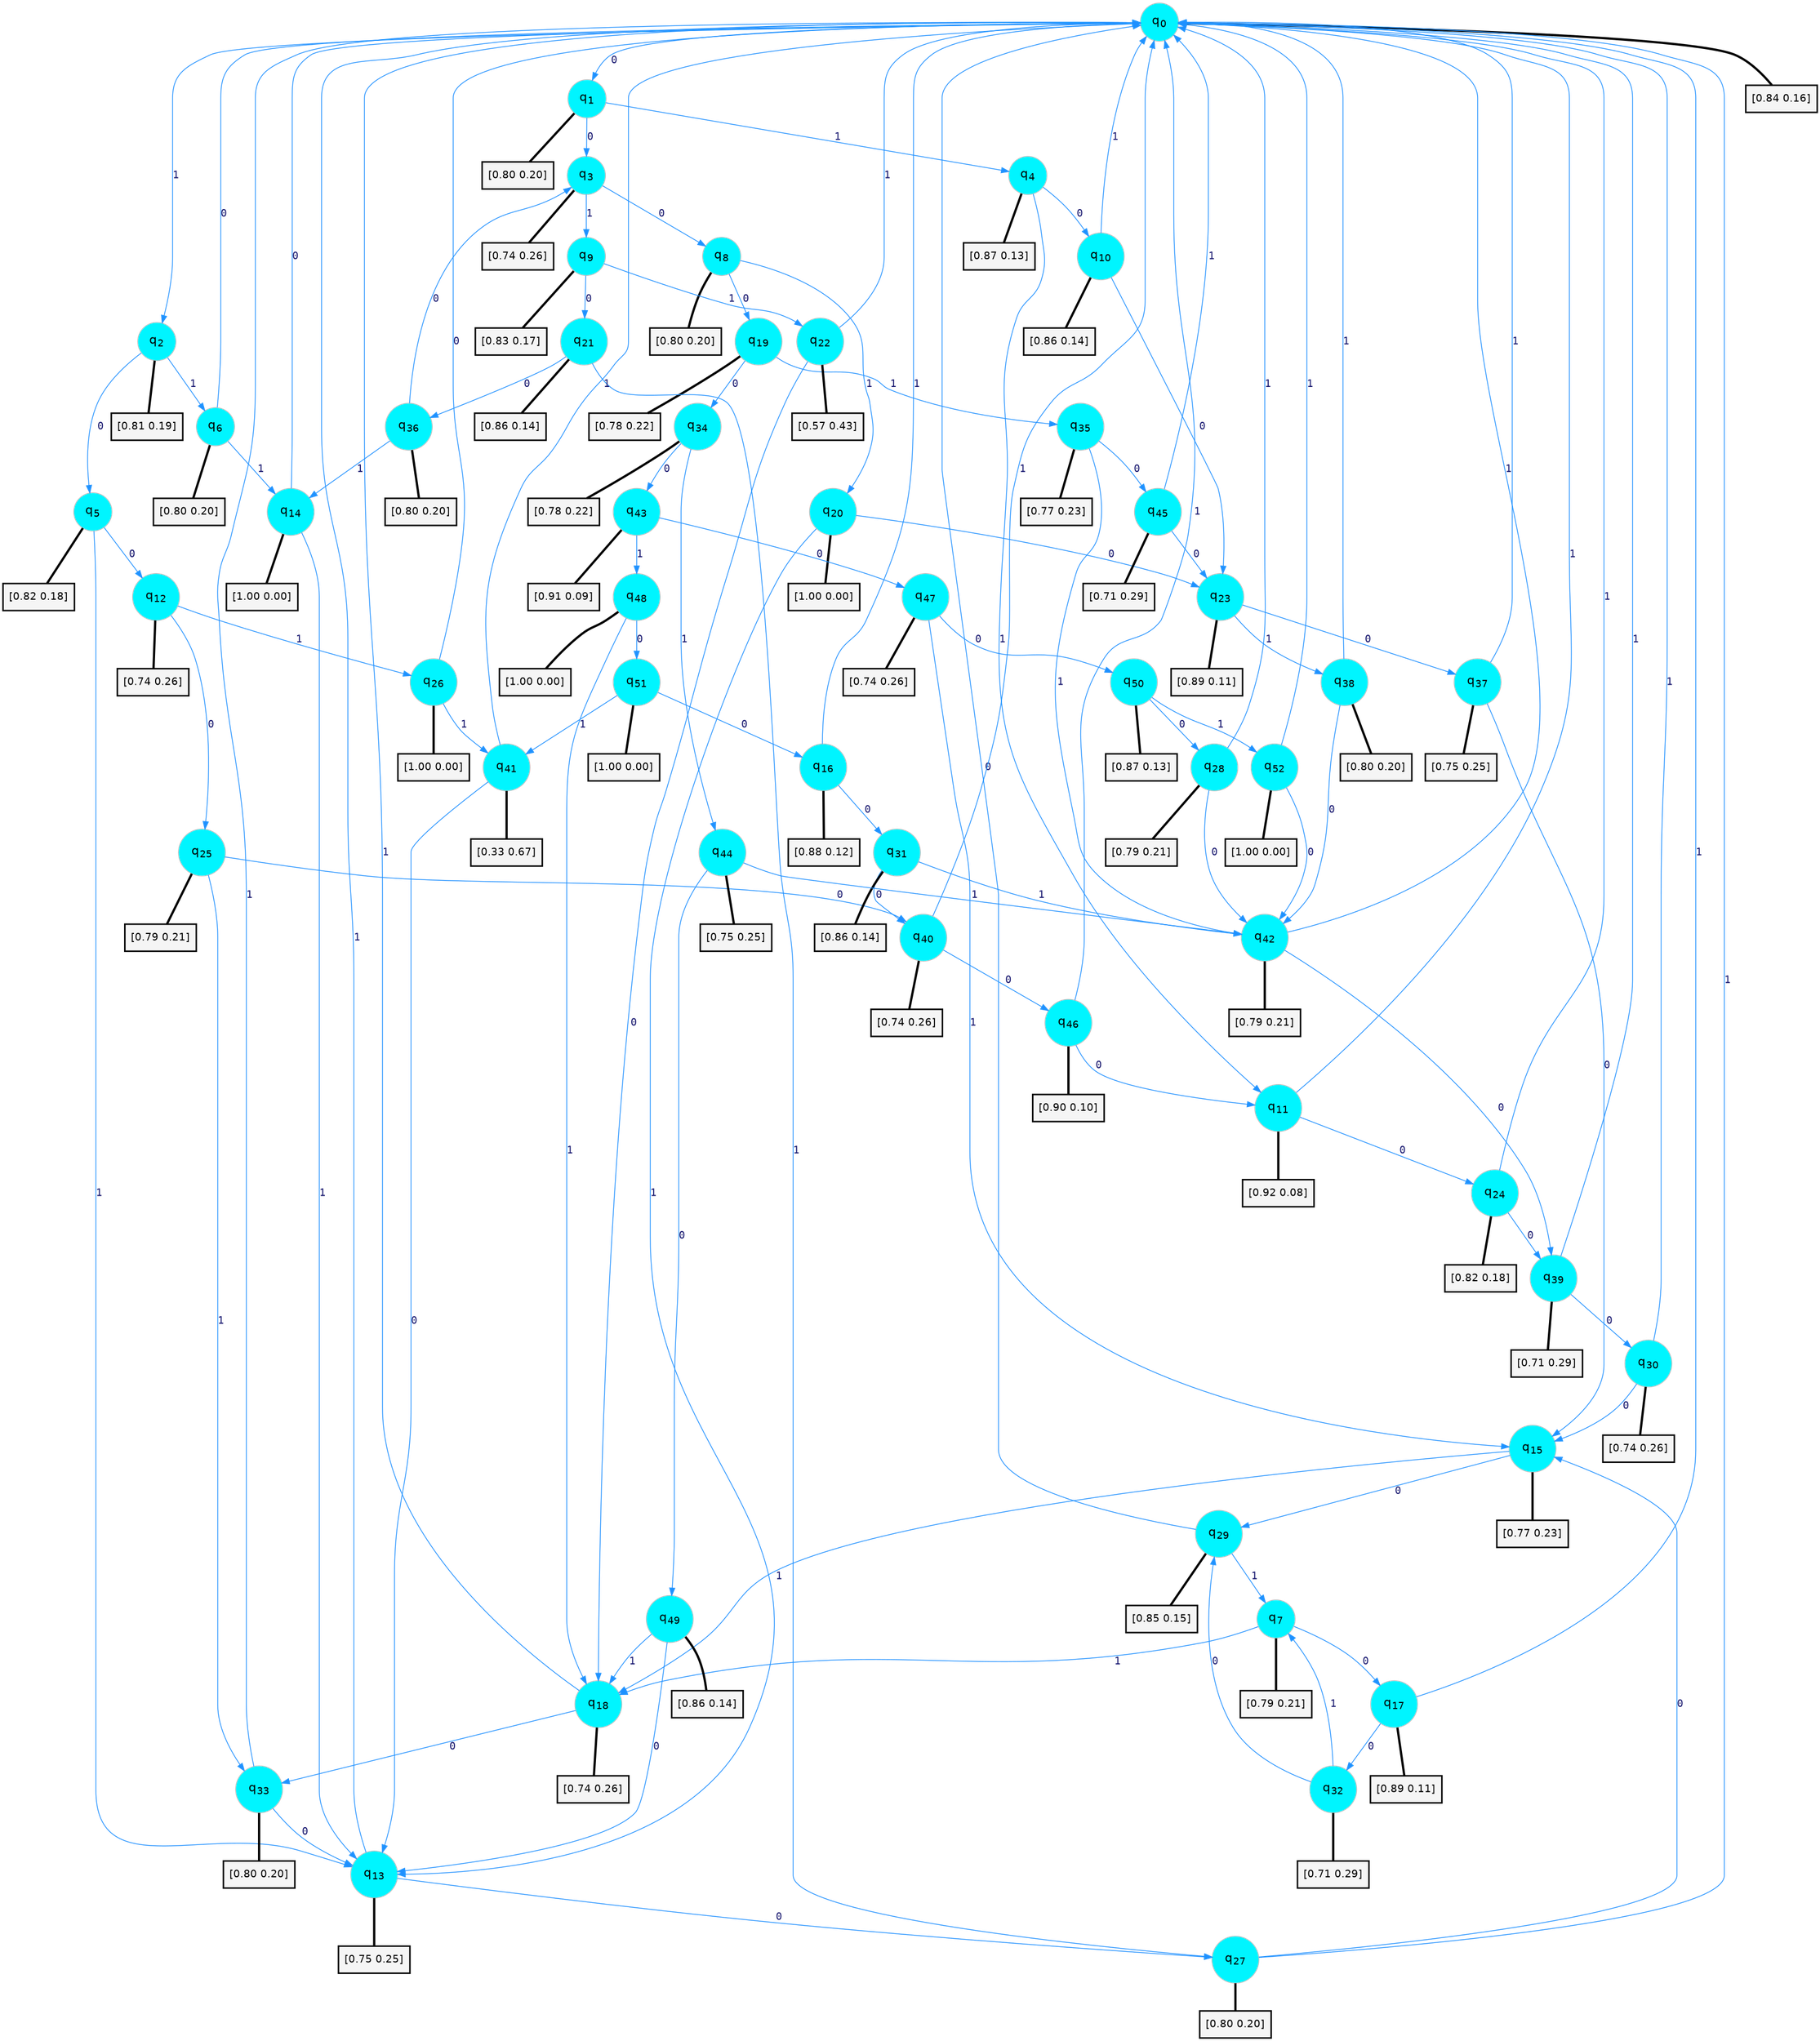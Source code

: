 digraph G {
graph [
bgcolor=transparent, dpi=300, rankdir=TD, size="40,25"];
node [
color=gray, fillcolor=turquoise1, fontcolor=black, fontname=Helvetica, fontsize=16, fontweight=bold, shape=circle, style=filled];
edge [
arrowsize=1, color=dodgerblue1, fontcolor=midnightblue, fontname=courier, fontweight=bold, penwidth=1, style=solid, weight=20];
0[label=<q<SUB>0</SUB>>];
1[label=<q<SUB>1</SUB>>];
2[label=<q<SUB>2</SUB>>];
3[label=<q<SUB>3</SUB>>];
4[label=<q<SUB>4</SUB>>];
5[label=<q<SUB>5</SUB>>];
6[label=<q<SUB>6</SUB>>];
7[label=<q<SUB>7</SUB>>];
8[label=<q<SUB>8</SUB>>];
9[label=<q<SUB>9</SUB>>];
10[label=<q<SUB>10</SUB>>];
11[label=<q<SUB>11</SUB>>];
12[label=<q<SUB>12</SUB>>];
13[label=<q<SUB>13</SUB>>];
14[label=<q<SUB>14</SUB>>];
15[label=<q<SUB>15</SUB>>];
16[label=<q<SUB>16</SUB>>];
17[label=<q<SUB>17</SUB>>];
18[label=<q<SUB>18</SUB>>];
19[label=<q<SUB>19</SUB>>];
20[label=<q<SUB>20</SUB>>];
21[label=<q<SUB>21</SUB>>];
22[label=<q<SUB>22</SUB>>];
23[label=<q<SUB>23</SUB>>];
24[label=<q<SUB>24</SUB>>];
25[label=<q<SUB>25</SUB>>];
26[label=<q<SUB>26</SUB>>];
27[label=<q<SUB>27</SUB>>];
28[label=<q<SUB>28</SUB>>];
29[label=<q<SUB>29</SUB>>];
30[label=<q<SUB>30</SUB>>];
31[label=<q<SUB>31</SUB>>];
32[label=<q<SUB>32</SUB>>];
33[label=<q<SUB>33</SUB>>];
34[label=<q<SUB>34</SUB>>];
35[label=<q<SUB>35</SUB>>];
36[label=<q<SUB>36</SUB>>];
37[label=<q<SUB>37</SUB>>];
38[label=<q<SUB>38</SUB>>];
39[label=<q<SUB>39</SUB>>];
40[label=<q<SUB>40</SUB>>];
41[label=<q<SUB>41</SUB>>];
42[label=<q<SUB>42</SUB>>];
43[label=<q<SUB>43</SUB>>];
44[label=<q<SUB>44</SUB>>];
45[label=<q<SUB>45</SUB>>];
46[label=<q<SUB>46</SUB>>];
47[label=<q<SUB>47</SUB>>];
48[label=<q<SUB>48</SUB>>];
49[label=<q<SUB>49</SUB>>];
50[label=<q<SUB>50</SUB>>];
51[label=<q<SUB>51</SUB>>];
52[label=<q<SUB>52</SUB>>];
53[label="[0.84 0.16]", shape=box,fontcolor=black, fontname=Helvetica, fontsize=14, penwidth=2, fillcolor=whitesmoke,color=black];
54[label="[0.80 0.20]", shape=box,fontcolor=black, fontname=Helvetica, fontsize=14, penwidth=2, fillcolor=whitesmoke,color=black];
55[label="[0.81 0.19]", shape=box,fontcolor=black, fontname=Helvetica, fontsize=14, penwidth=2, fillcolor=whitesmoke,color=black];
56[label="[0.74 0.26]", shape=box,fontcolor=black, fontname=Helvetica, fontsize=14, penwidth=2, fillcolor=whitesmoke,color=black];
57[label="[0.87 0.13]", shape=box,fontcolor=black, fontname=Helvetica, fontsize=14, penwidth=2, fillcolor=whitesmoke,color=black];
58[label="[0.82 0.18]", shape=box,fontcolor=black, fontname=Helvetica, fontsize=14, penwidth=2, fillcolor=whitesmoke,color=black];
59[label="[0.80 0.20]", shape=box,fontcolor=black, fontname=Helvetica, fontsize=14, penwidth=2, fillcolor=whitesmoke,color=black];
60[label="[0.79 0.21]", shape=box,fontcolor=black, fontname=Helvetica, fontsize=14, penwidth=2, fillcolor=whitesmoke,color=black];
61[label="[0.80 0.20]", shape=box,fontcolor=black, fontname=Helvetica, fontsize=14, penwidth=2, fillcolor=whitesmoke,color=black];
62[label="[0.83 0.17]", shape=box,fontcolor=black, fontname=Helvetica, fontsize=14, penwidth=2, fillcolor=whitesmoke,color=black];
63[label="[0.86 0.14]", shape=box,fontcolor=black, fontname=Helvetica, fontsize=14, penwidth=2, fillcolor=whitesmoke,color=black];
64[label="[0.92 0.08]", shape=box,fontcolor=black, fontname=Helvetica, fontsize=14, penwidth=2, fillcolor=whitesmoke,color=black];
65[label="[0.74 0.26]", shape=box,fontcolor=black, fontname=Helvetica, fontsize=14, penwidth=2, fillcolor=whitesmoke,color=black];
66[label="[0.75 0.25]", shape=box,fontcolor=black, fontname=Helvetica, fontsize=14, penwidth=2, fillcolor=whitesmoke,color=black];
67[label="[1.00 0.00]", shape=box,fontcolor=black, fontname=Helvetica, fontsize=14, penwidth=2, fillcolor=whitesmoke,color=black];
68[label="[0.77 0.23]", shape=box,fontcolor=black, fontname=Helvetica, fontsize=14, penwidth=2, fillcolor=whitesmoke,color=black];
69[label="[0.88 0.12]", shape=box,fontcolor=black, fontname=Helvetica, fontsize=14, penwidth=2, fillcolor=whitesmoke,color=black];
70[label="[0.89 0.11]", shape=box,fontcolor=black, fontname=Helvetica, fontsize=14, penwidth=2, fillcolor=whitesmoke,color=black];
71[label="[0.74 0.26]", shape=box,fontcolor=black, fontname=Helvetica, fontsize=14, penwidth=2, fillcolor=whitesmoke,color=black];
72[label="[0.78 0.22]", shape=box,fontcolor=black, fontname=Helvetica, fontsize=14, penwidth=2, fillcolor=whitesmoke,color=black];
73[label="[1.00 0.00]", shape=box,fontcolor=black, fontname=Helvetica, fontsize=14, penwidth=2, fillcolor=whitesmoke,color=black];
74[label="[0.86 0.14]", shape=box,fontcolor=black, fontname=Helvetica, fontsize=14, penwidth=2, fillcolor=whitesmoke,color=black];
75[label="[0.57 0.43]", shape=box,fontcolor=black, fontname=Helvetica, fontsize=14, penwidth=2, fillcolor=whitesmoke,color=black];
76[label="[0.89 0.11]", shape=box,fontcolor=black, fontname=Helvetica, fontsize=14, penwidth=2, fillcolor=whitesmoke,color=black];
77[label="[0.82 0.18]", shape=box,fontcolor=black, fontname=Helvetica, fontsize=14, penwidth=2, fillcolor=whitesmoke,color=black];
78[label="[0.79 0.21]", shape=box,fontcolor=black, fontname=Helvetica, fontsize=14, penwidth=2, fillcolor=whitesmoke,color=black];
79[label="[1.00 0.00]", shape=box,fontcolor=black, fontname=Helvetica, fontsize=14, penwidth=2, fillcolor=whitesmoke,color=black];
80[label="[0.80 0.20]", shape=box,fontcolor=black, fontname=Helvetica, fontsize=14, penwidth=2, fillcolor=whitesmoke,color=black];
81[label="[0.79 0.21]", shape=box,fontcolor=black, fontname=Helvetica, fontsize=14, penwidth=2, fillcolor=whitesmoke,color=black];
82[label="[0.85 0.15]", shape=box,fontcolor=black, fontname=Helvetica, fontsize=14, penwidth=2, fillcolor=whitesmoke,color=black];
83[label="[0.74 0.26]", shape=box,fontcolor=black, fontname=Helvetica, fontsize=14, penwidth=2, fillcolor=whitesmoke,color=black];
84[label="[0.86 0.14]", shape=box,fontcolor=black, fontname=Helvetica, fontsize=14, penwidth=2, fillcolor=whitesmoke,color=black];
85[label="[0.71 0.29]", shape=box,fontcolor=black, fontname=Helvetica, fontsize=14, penwidth=2, fillcolor=whitesmoke,color=black];
86[label="[0.80 0.20]", shape=box,fontcolor=black, fontname=Helvetica, fontsize=14, penwidth=2, fillcolor=whitesmoke,color=black];
87[label="[0.78 0.22]", shape=box,fontcolor=black, fontname=Helvetica, fontsize=14, penwidth=2, fillcolor=whitesmoke,color=black];
88[label="[0.77 0.23]", shape=box,fontcolor=black, fontname=Helvetica, fontsize=14, penwidth=2, fillcolor=whitesmoke,color=black];
89[label="[0.80 0.20]", shape=box,fontcolor=black, fontname=Helvetica, fontsize=14, penwidth=2, fillcolor=whitesmoke,color=black];
90[label="[0.75 0.25]", shape=box,fontcolor=black, fontname=Helvetica, fontsize=14, penwidth=2, fillcolor=whitesmoke,color=black];
91[label="[0.80 0.20]", shape=box,fontcolor=black, fontname=Helvetica, fontsize=14, penwidth=2, fillcolor=whitesmoke,color=black];
92[label="[0.71 0.29]", shape=box,fontcolor=black, fontname=Helvetica, fontsize=14, penwidth=2, fillcolor=whitesmoke,color=black];
93[label="[0.74 0.26]", shape=box,fontcolor=black, fontname=Helvetica, fontsize=14, penwidth=2, fillcolor=whitesmoke,color=black];
94[label="[0.33 0.67]", shape=box,fontcolor=black, fontname=Helvetica, fontsize=14, penwidth=2, fillcolor=whitesmoke,color=black];
95[label="[0.79 0.21]", shape=box,fontcolor=black, fontname=Helvetica, fontsize=14, penwidth=2, fillcolor=whitesmoke,color=black];
96[label="[0.91 0.09]", shape=box,fontcolor=black, fontname=Helvetica, fontsize=14, penwidth=2, fillcolor=whitesmoke,color=black];
97[label="[0.75 0.25]", shape=box,fontcolor=black, fontname=Helvetica, fontsize=14, penwidth=2, fillcolor=whitesmoke,color=black];
98[label="[0.71 0.29]", shape=box,fontcolor=black, fontname=Helvetica, fontsize=14, penwidth=2, fillcolor=whitesmoke,color=black];
99[label="[0.90 0.10]", shape=box,fontcolor=black, fontname=Helvetica, fontsize=14, penwidth=2, fillcolor=whitesmoke,color=black];
100[label="[0.74 0.26]", shape=box,fontcolor=black, fontname=Helvetica, fontsize=14, penwidth=2, fillcolor=whitesmoke,color=black];
101[label="[1.00 0.00]", shape=box,fontcolor=black, fontname=Helvetica, fontsize=14, penwidth=2, fillcolor=whitesmoke,color=black];
102[label="[0.86 0.14]", shape=box,fontcolor=black, fontname=Helvetica, fontsize=14, penwidth=2, fillcolor=whitesmoke,color=black];
103[label="[0.87 0.13]", shape=box,fontcolor=black, fontname=Helvetica, fontsize=14, penwidth=2, fillcolor=whitesmoke,color=black];
104[label="[1.00 0.00]", shape=box,fontcolor=black, fontname=Helvetica, fontsize=14, penwidth=2, fillcolor=whitesmoke,color=black];
105[label="[1.00 0.00]", shape=box,fontcolor=black, fontname=Helvetica, fontsize=14, penwidth=2, fillcolor=whitesmoke,color=black];
0->1 [label=0];
0->2 [label=1];
0->53 [arrowhead=none, penwidth=3,color=black];
1->3 [label=0];
1->4 [label=1];
1->54 [arrowhead=none, penwidth=3,color=black];
2->5 [label=0];
2->6 [label=1];
2->55 [arrowhead=none, penwidth=3,color=black];
3->8 [label=0];
3->9 [label=1];
3->56 [arrowhead=none, penwidth=3,color=black];
4->10 [label=0];
4->11 [label=1];
4->57 [arrowhead=none, penwidth=3,color=black];
5->12 [label=0];
5->13 [label=1];
5->58 [arrowhead=none, penwidth=3,color=black];
6->0 [label=0];
6->14 [label=1];
6->59 [arrowhead=none, penwidth=3,color=black];
7->17 [label=0];
7->18 [label=1];
7->60 [arrowhead=none, penwidth=3,color=black];
8->19 [label=0];
8->20 [label=1];
8->61 [arrowhead=none, penwidth=3,color=black];
9->21 [label=0];
9->22 [label=1];
9->62 [arrowhead=none, penwidth=3,color=black];
10->23 [label=0];
10->0 [label=1];
10->63 [arrowhead=none, penwidth=3,color=black];
11->24 [label=0];
11->0 [label=1];
11->64 [arrowhead=none, penwidth=3,color=black];
12->25 [label=0];
12->26 [label=1];
12->65 [arrowhead=none, penwidth=3,color=black];
13->27 [label=0];
13->0 [label=1];
13->66 [arrowhead=none, penwidth=3,color=black];
14->0 [label=0];
14->13 [label=1];
14->67 [arrowhead=none, penwidth=3,color=black];
15->29 [label=0];
15->18 [label=1];
15->68 [arrowhead=none, penwidth=3,color=black];
16->31 [label=0];
16->0 [label=1];
16->69 [arrowhead=none, penwidth=3,color=black];
17->32 [label=0];
17->0 [label=1];
17->70 [arrowhead=none, penwidth=3,color=black];
18->33 [label=0];
18->0 [label=1];
18->71 [arrowhead=none, penwidth=3,color=black];
19->34 [label=0];
19->35 [label=1];
19->72 [arrowhead=none, penwidth=3,color=black];
20->23 [label=0];
20->13 [label=1];
20->73 [arrowhead=none, penwidth=3,color=black];
21->36 [label=0];
21->27 [label=1];
21->74 [arrowhead=none, penwidth=3,color=black];
22->18 [label=0];
22->0 [label=1];
22->75 [arrowhead=none, penwidth=3,color=black];
23->37 [label=0];
23->38 [label=1];
23->76 [arrowhead=none, penwidth=3,color=black];
24->39 [label=0];
24->0 [label=1];
24->77 [arrowhead=none, penwidth=3,color=black];
25->40 [label=0];
25->33 [label=1];
25->78 [arrowhead=none, penwidth=3,color=black];
26->0 [label=0];
26->41 [label=1];
26->79 [arrowhead=none, penwidth=3,color=black];
27->15 [label=0];
27->0 [label=1];
27->80 [arrowhead=none, penwidth=3,color=black];
28->42 [label=0];
28->0 [label=1];
28->81 [arrowhead=none, penwidth=3,color=black];
29->0 [label=0];
29->7 [label=1];
29->82 [arrowhead=none, penwidth=3,color=black];
30->15 [label=0];
30->0 [label=1];
30->83 [arrowhead=none, penwidth=3,color=black];
31->40 [label=0];
31->42 [label=1];
31->84 [arrowhead=none, penwidth=3,color=black];
32->29 [label=0];
32->7 [label=1];
32->85 [arrowhead=none, penwidth=3,color=black];
33->13 [label=0];
33->0 [label=1];
33->86 [arrowhead=none, penwidth=3,color=black];
34->43 [label=0];
34->44 [label=1];
34->87 [arrowhead=none, penwidth=3,color=black];
35->45 [label=0];
35->42 [label=1];
35->88 [arrowhead=none, penwidth=3,color=black];
36->3 [label=0];
36->14 [label=1];
36->89 [arrowhead=none, penwidth=3,color=black];
37->15 [label=0];
37->0 [label=1];
37->90 [arrowhead=none, penwidth=3,color=black];
38->42 [label=0];
38->0 [label=1];
38->91 [arrowhead=none, penwidth=3,color=black];
39->30 [label=0];
39->0 [label=1];
39->92 [arrowhead=none, penwidth=3,color=black];
40->46 [label=0];
40->0 [label=1];
40->93 [arrowhead=none, penwidth=3,color=black];
41->13 [label=0];
41->0 [label=1];
41->94 [arrowhead=none, penwidth=3,color=black];
42->39 [label=0];
42->0 [label=1];
42->95 [arrowhead=none, penwidth=3,color=black];
43->47 [label=0];
43->48 [label=1];
43->96 [arrowhead=none, penwidth=3,color=black];
44->49 [label=0];
44->42 [label=1];
44->97 [arrowhead=none, penwidth=3,color=black];
45->23 [label=0];
45->0 [label=1];
45->98 [arrowhead=none, penwidth=3,color=black];
46->11 [label=0];
46->0 [label=1];
46->99 [arrowhead=none, penwidth=3,color=black];
47->50 [label=0];
47->15 [label=1];
47->100 [arrowhead=none, penwidth=3,color=black];
48->51 [label=0];
48->18 [label=1];
48->101 [arrowhead=none, penwidth=3,color=black];
49->13 [label=0];
49->18 [label=1];
49->102 [arrowhead=none, penwidth=3,color=black];
50->28 [label=0];
50->52 [label=1];
50->103 [arrowhead=none, penwidth=3,color=black];
51->16 [label=0];
51->41 [label=1];
51->104 [arrowhead=none, penwidth=3,color=black];
52->42 [label=0];
52->0 [label=1];
52->105 [arrowhead=none, penwidth=3,color=black];
}
